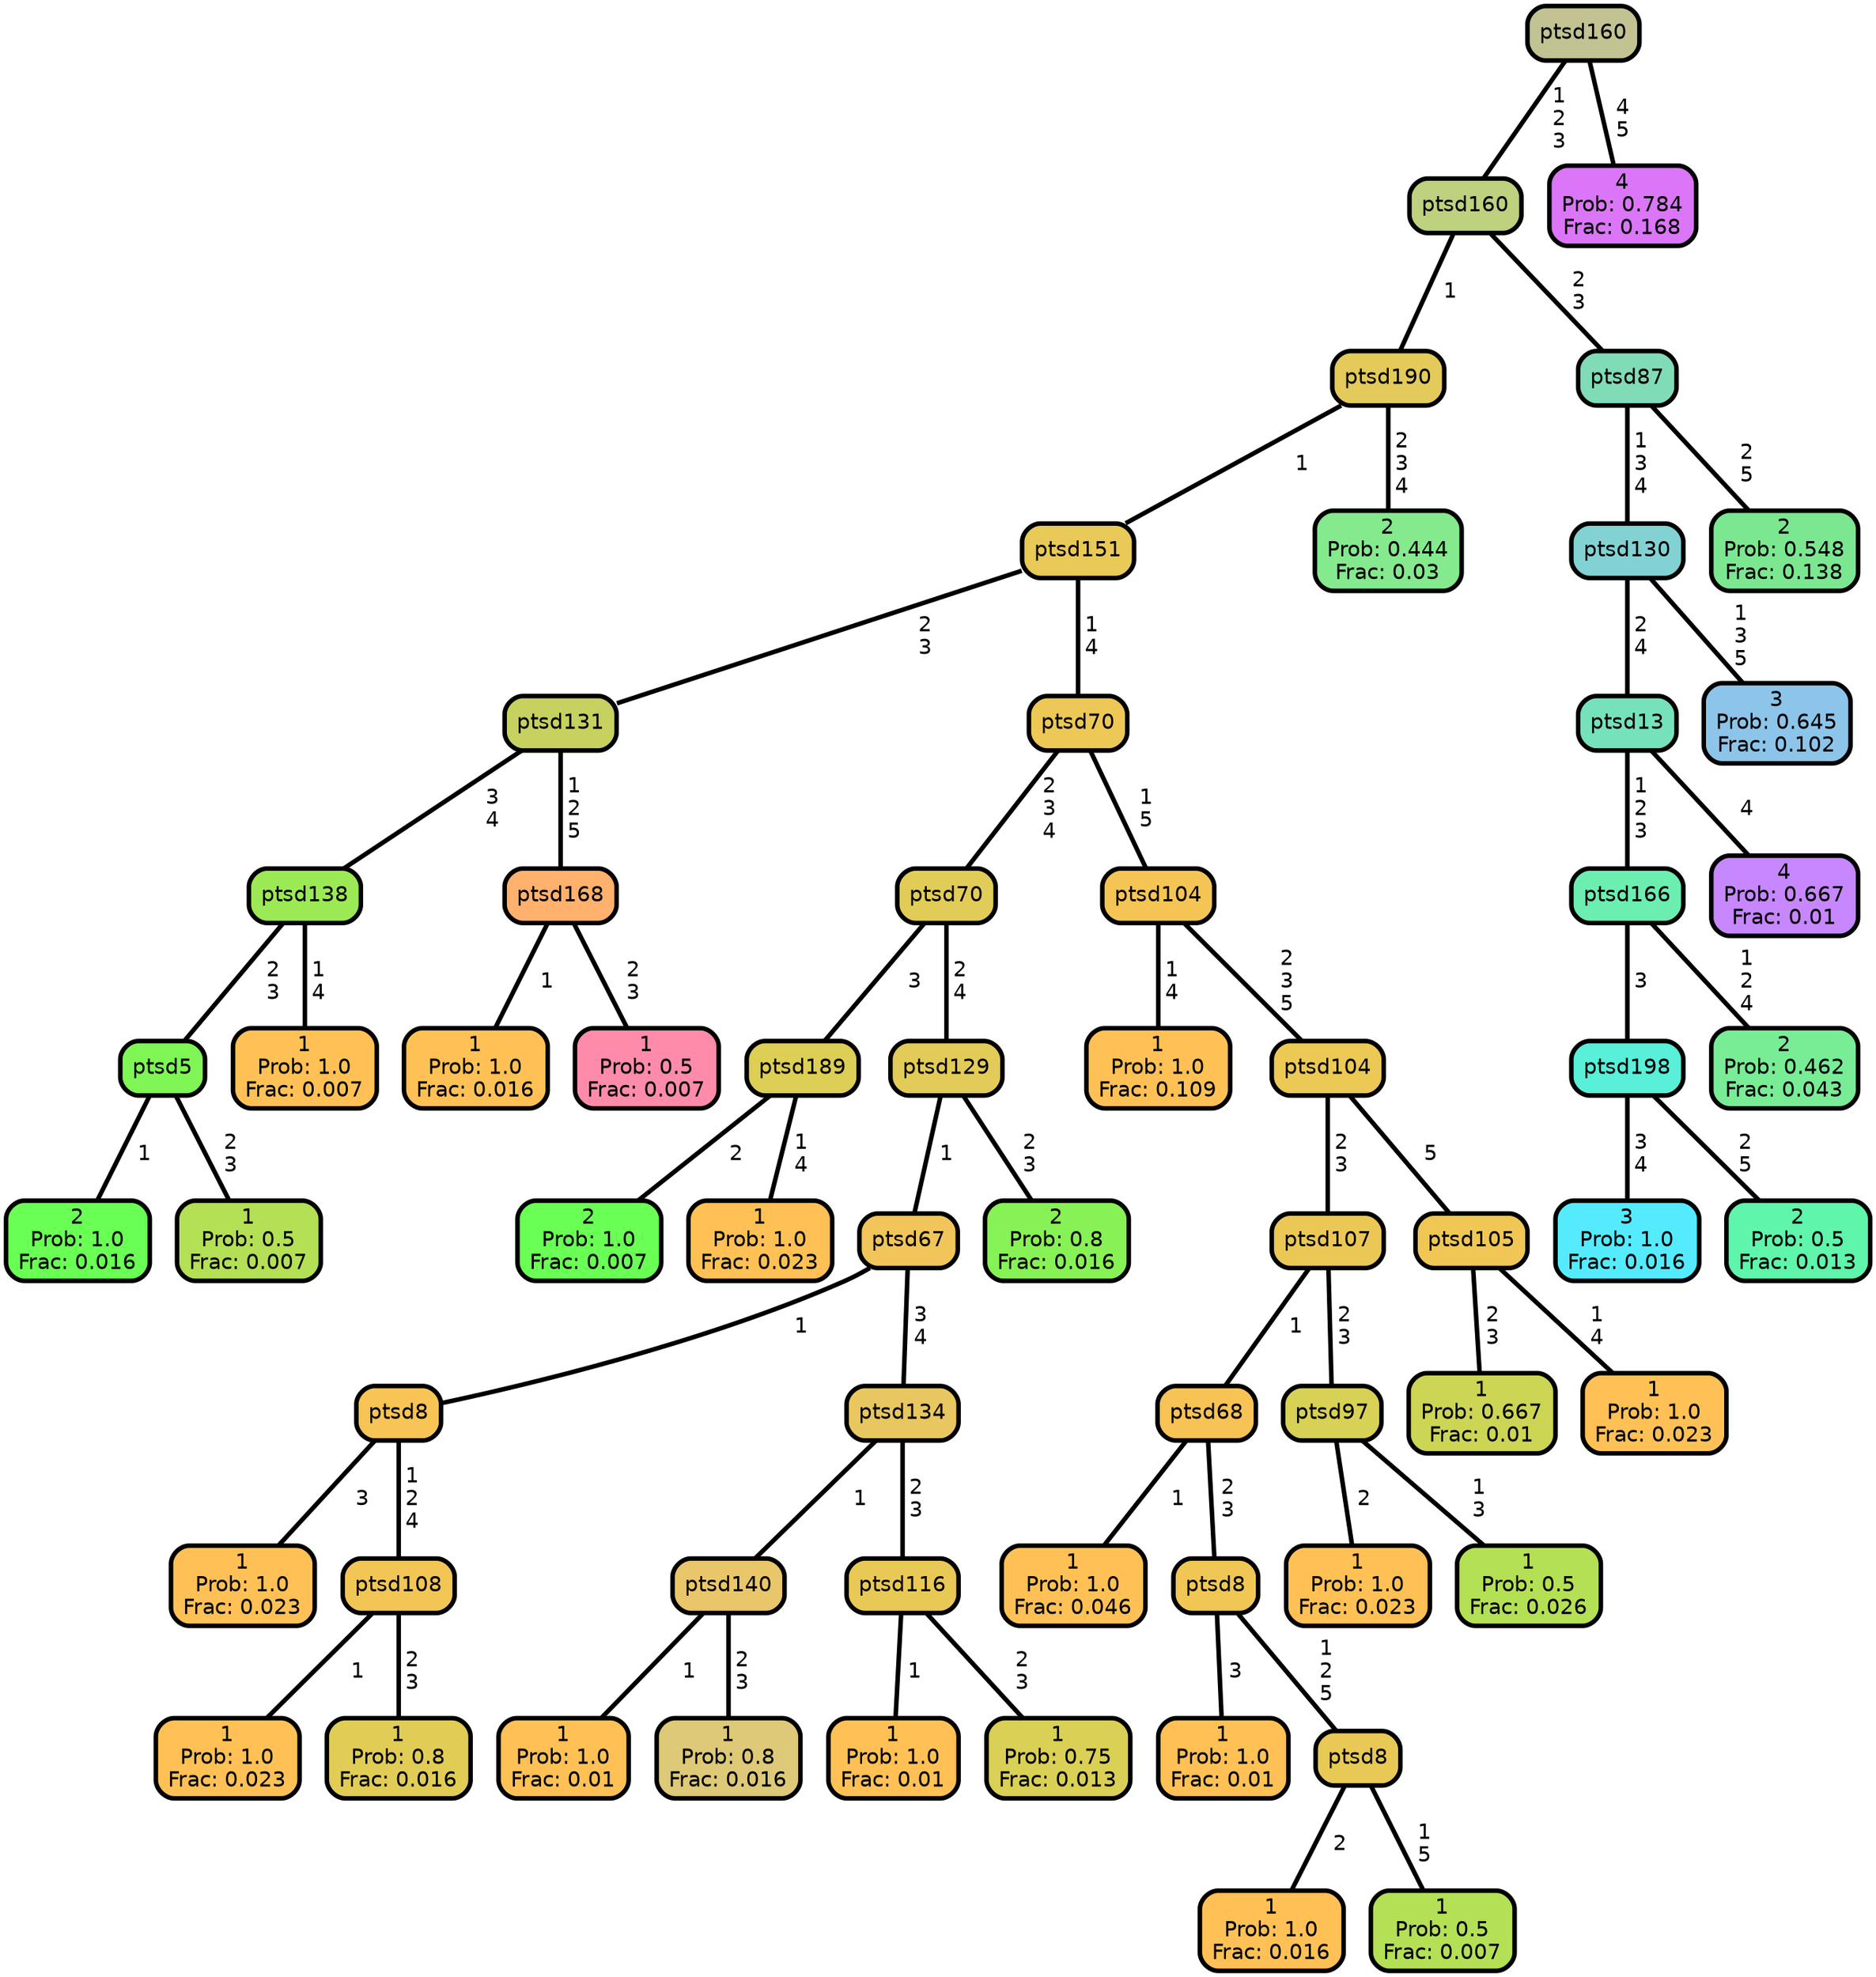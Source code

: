 graph Tree {
node [shape=box, style="filled, rounded",color="black",penwidth="3",fontcolor="black",                 fontname=helvetica] ;
graph [ranksep="0 equally", splines=straight,                 bgcolor=transparent, dpi=200] ;
edge [fontname=helvetica, color=black] ;
0 [label="2
Prob: 1.0
Frac: 0.016", fillcolor="#6aff55"] ;
1 [label="ptsd5", fillcolor="#7ff655"] ;
2 [label="1
Prob: 0.5
Frac: 0.007", fillcolor="#b4e055"] ;
3 [label="ptsd138", fillcolor="#9bea55"] ;
4 [label="1
Prob: 1.0
Frac: 0.007", fillcolor="#ffc155"] ;
5 [label="ptsd131", fillcolor="#c7d15f"] ;
6 [label="1
Prob: 1.0
Frac: 0.016", fillcolor="#ffc155"] ;
7 [label="ptsd168", fillcolor="#ffb16d"] ;
8 [label="1
Prob: 0.5
Frac: 0.007", fillcolor="#ff8baa"] ;
9 [label="ptsd151", fillcolor="#e9c957"] ;
10 [label="2
Prob: 1.0
Frac: 0.007", fillcolor="#6aff55"] ;
11 [label="ptsd189", fillcolor="#ddce55"] ;
12 [label="1
Prob: 1.0
Frac: 0.023", fillcolor="#ffc155"] ;
13 [label="ptsd70", fillcolor="#e2cc58"] ;
14 [label="1
Prob: 1.0
Frac: 0.023", fillcolor="#ffc155"] ;
15 [label="ptsd8", fillcolor="#f7c455"] ;
16 [label="1
Prob: 1.0
Frac: 0.023", fillcolor="#ffc155"] ;
17 [label="ptsd108", fillcolor="#f2c655"] ;
18 [label="1
Prob: 0.8
Frac: 0.016", fillcolor="#e1cd55"] ;
19 [label="ptsd67", fillcolor="#f1c55a"] ;
20 [label="1
Prob: 1.0
Frac: 0.01", fillcolor="#ffc155"] ;
21 [label="ptsd140", fillcolor="#e9c66a"] ;
22 [label="1
Prob: 0.8
Frac: 0.016", fillcolor="#ddc977"] ;
23 [label="ptsd134", fillcolor="#e9c760"] ;
24 [label="1
Prob: 1.0
Frac: 0.01", fillcolor="#ffc155"] ;
25 [label="ptsd116", fillcolor="#e9c955"] ;
26 [label="1
Prob: 0.75
Frac: 0.013", fillcolor="#d9d055"] ;
27 [label="ptsd129", fillcolor="#e3cb59"] ;
28 [label="2
Prob: 0.8
Frac: 0.016", fillcolor="#87f255"] ;
29 [label="ptsd70", fillcolor="#edc856"] ;
30 [label="1
Prob: 1.0
Frac: 0.109", fillcolor="#ffc155"] ;
31 [label="ptsd104", fillcolor="#f4c555"] ;
32 [label="1
Prob: 1.0
Frac: 0.046", fillcolor="#ffc155"] ;
33 [label="ptsd68", fillcolor="#f8c355"] ;
34 [label="1
Prob: 1.0
Frac: 0.01", fillcolor="#ffc155"] ;
35 [label="ptsd8", fillcolor="#f0c755"] ;
36 [label="1
Prob: 1.0
Frac: 0.016", fillcolor="#ffc155"] ;
37 [label="ptsd8", fillcolor="#e9c955"] ;
38 [label="1
Prob: 0.5
Frac: 0.007", fillcolor="#b4e055"] ;
39 [label="ptsd107", fillcolor="#ebc855"] ;
40 [label="1
Prob: 1.0
Frac: 0.023", fillcolor="#ffc155"] ;
41 [label="ptsd97", fillcolor="#d7d155"] ;
42 [label="1
Prob: 0.5
Frac: 0.026", fillcolor="#b4e055"] ;
43 [label="ptsd104", fillcolor="#ecc855"] ;
44 [label="1
Prob: 0.667
Frac: 0.01", fillcolor="#cdd555"] ;
45 [label="ptsd105", fillcolor="#f0c755"] ;
46 [label="1
Prob: 1.0
Frac: 0.023", fillcolor="#ffc155"] ;
47 [label="ptsd190", fillcolor="#e3ca5a"] ;
48 [label="2
Prob: 0.444
Frac: 0.03", fillcolor="#84ea8d"] ;
49 [label="ptsd160", fillcolor="#bdd17e"] ;
50 [label="3
Prob: 1.0
Frac: 0.016", fillcolor="#55ebff"] ;
51 [label="ptsd198", fillcolor="#59efd9"] ;
52 [label="2
Prob: 0.5
Frac: 0.013", fillcolor="#5ff5aa"] ;
53 [label="ptsd166", fillcolor="#6ceeb1"] ;
54 [label="2
Prob: 0.462
Frac: 0.043", fillcolor="#78ed96"] ;
55 [label="ptsd13", fillcolor="#76e2bb"] ;
56 [label="4
Prob: 0.667
Frac: 0.01", fillcolor="#c687ff"] ;
57 [label="ptsd130", fillcolor="#82d2d4"] ;
58 [label="3
Prob: 0.645
Frac: 0.102", fillcolor="#8cc5e9"] ;
59 [label="ptsd87", fillcolor="#80dbb7"] ;
60 [label="2
Prob: 0.548
Frac: 0.138", fillcolor="#7ce791"] ;
61 [label="ptsd160", fillcolor="#c2c293"] ;
62 [label="4
Prob: 0.784
Frac: 0.168", fillcolor="#db76f8"] ;
1 -- 0 [label=" 1",penwidth=3] ;
1 -- 2 [label=" 2\n 3",penwidth=3] ;
3 -- 1 [label=" 2\n 3",penwidth=3] ;
3 -- 4 [label=" 1\n 4",penwidth=3] ;
5 -- 3 [label=" 3\n 4",penwidth=3] ;
5 -- 7 [label=" 1\n 2\n 5",penwidth=3] ;
7 -- 6 [label=" 1",penwidth=3] ;
7 -- 8 [label=" 2\n 3",penwidth=3] ;
9 -- 5 [label=" 2\n 3",penwidth=3] ;
9 -- 29 [label=" 1\n 4",penwidth=3] ;
11 -- 10 [label=" 2",penwidth=3] ;
11 -- 12 [label=" 1\n 4",penwidth=3] ;
13 -- 11 [label=" 3",penwidth=3] ;
13 -- 27 [label=" 2\n 4",penwidth=3] ;
15 -- 14 [label=" 3",penwidth=3] ;
15 -- 17 [label=" 1\n 2\n 4",penwidth=3] ;
17 -- 16 [label=" 1",penwidth=3] ;
17 -- 18 [label=" 2\n 3",penwidth=3] ;
19 -- 15 [label=" 1",penwidth=3] ;
19 -- 23 [label=" 3\n 4",penwidth=3] ;
21 -- 20 [label=" 1",penwidth=3] ;
21 -- 22 [label=" 2\n 3",penwidth=3] ;
23 -- 21 [label=" 1",penwidth=3] ;
23 -- 25 [label=" 2\n 3",penwidth=3] ;
25 -- 24 [label=" 1",penwidth=3] ;
25 -- 26 [label=" 2\n 3",penwidth=3] ;
27 -- 19 [label=" 1",penwidth=3] ;
27 -- 28 [label=" 2\n 3",penwidth=3] ;
29 -- 13 [label=" 2\n 3\n 4",penwidth=3] ;
29 -- 31 [label=" 1\n 5",penwidth=3] ;
31 -- 30 [label=" 1\n 4",penwidth=3] ;
31 -- 43 [label=" 2\n 3\n 5",penwidth=3] ;
33 -- 32 [label=" 1",penwidth=3] ;
33 -- 35 [label=" 2\n 3",penwidth=3] ;
35 -- 34 [label=" 3",penwidth=3] ;
35 -- 37 [label=" 1\n 2\n 5",penwidth=3] ;
37 -- 36 [label=" 2",penwidth=3] ;
37 -- 38 [label=" 1\n 5",penwidth=3] ;
39 -- 33 [label=" 1",penwidth=3] ;
39 -- 41 [label=" 2\n 3",penwidth=3] ;
41 -- 40 [label=" 2",penwidth=3] ;
41 -- 42 [label=" 1\n 3",penwidth=3] ;
43 -- 39 [label=" 2\n 3",penwidth=3] ;
43 -- 45 [label=" 5",penwidth=3] ;
45 -- 44 [label=" 2\n 3",penwidth=3] ;
45 -- 46 [label=" 1\n 4",penwidth=3] ;
47 -- 9 [label=" 1",penwidth=3] ;
47 -- 48 [label=" 2\n 3\n 4",penwidth=3] ;
49 -- 47 [label=" 1",penwidth=3] ;
49 -- 59 [label=" 2\n 3",penwidth=3] ;
51 -- 50 [label=" 3\n 4",penwidth=3] ;
51 -- 52 [label=" 2\n 5",penwidth=3] ;
53 -- 51 [label=" 3",penwidth=3] ;
53 -- 54 [label=" 1\n 2\n 4",penwidth=3] ;
55 -- 53 [label=" 1\n 2\n 3",penwidth=3] ;
55 -- 56 [label=" 4",penwidth=3] ;
57 -- 55 [label=" 2\n 4",penwidth=3] ;
57 -- 58 [label=" 1\n 3\n 5",penwidth=3] ;
59 -- 57 [label=" 1\n 3\n 4",penwidth=3] ;
59 -- 60 [label=" 2\n 5",penwidth=3] ;
61 -- 49 [label=" 1\n 2\n 3",penwidth=3] ;
61 -- 62 [label=" 4\n 5",penwidth=3] ;
{rank = same;}}